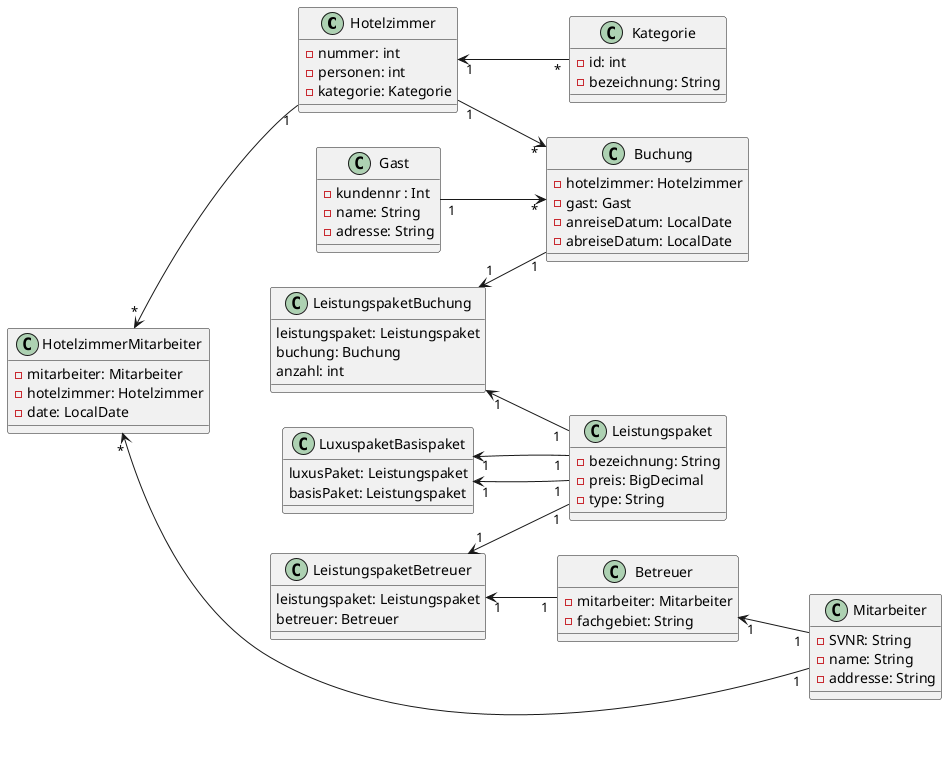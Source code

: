 @startuml
left to right direction
class Hotelzimmer{
    - nummer: int
    - personen: int
    - kategorie: Kategorie
}

class Kategorie{
    - id: int
    - bezeichnung: String
}

class Mitarbeiter {
    - SVNR: String
    - name: String
    - addresse: String
}

class Betreuer{
    - mitarbeiter: Mitarbeiter
    - fachgebiet: String
}

class HotelzimmerMitarbeiter{
    - mitarbeiter: Mitarbeiter
    - hotelzimmer: Hotelzimmer
    - date: LocalDate
}

class Gast{
    - kundennr : Int
    - name: String
    - adresse: String
}

class Buchung{
    - hotelzimmer: Hotelzimmer
    - gast: Gast
    - anreiseDatum: LocalDate
    - abreiseDatum: LocalDate
}

class Leistungspaket{
    - bezeichnung: String
    - preis: BigDecimal
    - type: String
}

class LuxuspaketBasispaket{
    luxusPaket: Leistungspaket
    basisPaket: Leistungspaket
}

class LeistungspaketBetreuer{
    leistungspaket: Leistungspaket
    betreuer: Betreuer
}

class LeistungspaketBuchung{
    leistungspaket: Leistungspaket
    buchung: Buchung
    anzahl: int
}

LuxuspaketBasispaket "1" <-- "1" Leistungspaket
LuxuspaketBasispaket "1" <-- "1" Leistungspaket

LeistungspaketBetreuer "1" <-- "1" Leistungspaket
LeistungspaketBetreuer "1" <-- "1" Betreuer

LeistungspaketBuchung "1" <-- "1" Leistungspaket
LeistungspaketBuchung "1" <-- "1" Buchung

Hotelzimmer "1" <-- "*" Kategorie
HotelzimmerMitarbeiter "*" <-- "1" Mitarbeiter
HotelzimmerMitarbeiter "*" <-- "1" Hotelzimmer
Betreuer "1" <-- "1" Mitarbeiter
Gast "1" --> "*" Buchung
Hotelzimmer "1" --> "*" Buchung

@enduml